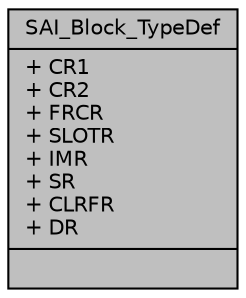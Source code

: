 digraph "SAI_Block_TypeDef"
{
  edge [fontname="Helvetica",fontsize="10",labelfontname="Helvetica",labelfontsize="10"];
  node [fontname="Helvetica",fontsize="10",shape=record];
  Node1 [label="{SAI_Block_TypeDef\n|+ CR1\l+ CR2\l+ FRCR\l+ SLOTR\l+ IMR\l+ SR\l+ CLRFR\l+ DR\l|}",height=0.2,width=0.4,color="black", fillcolor="grey75", style="filled", fontcolor="black"];
}
